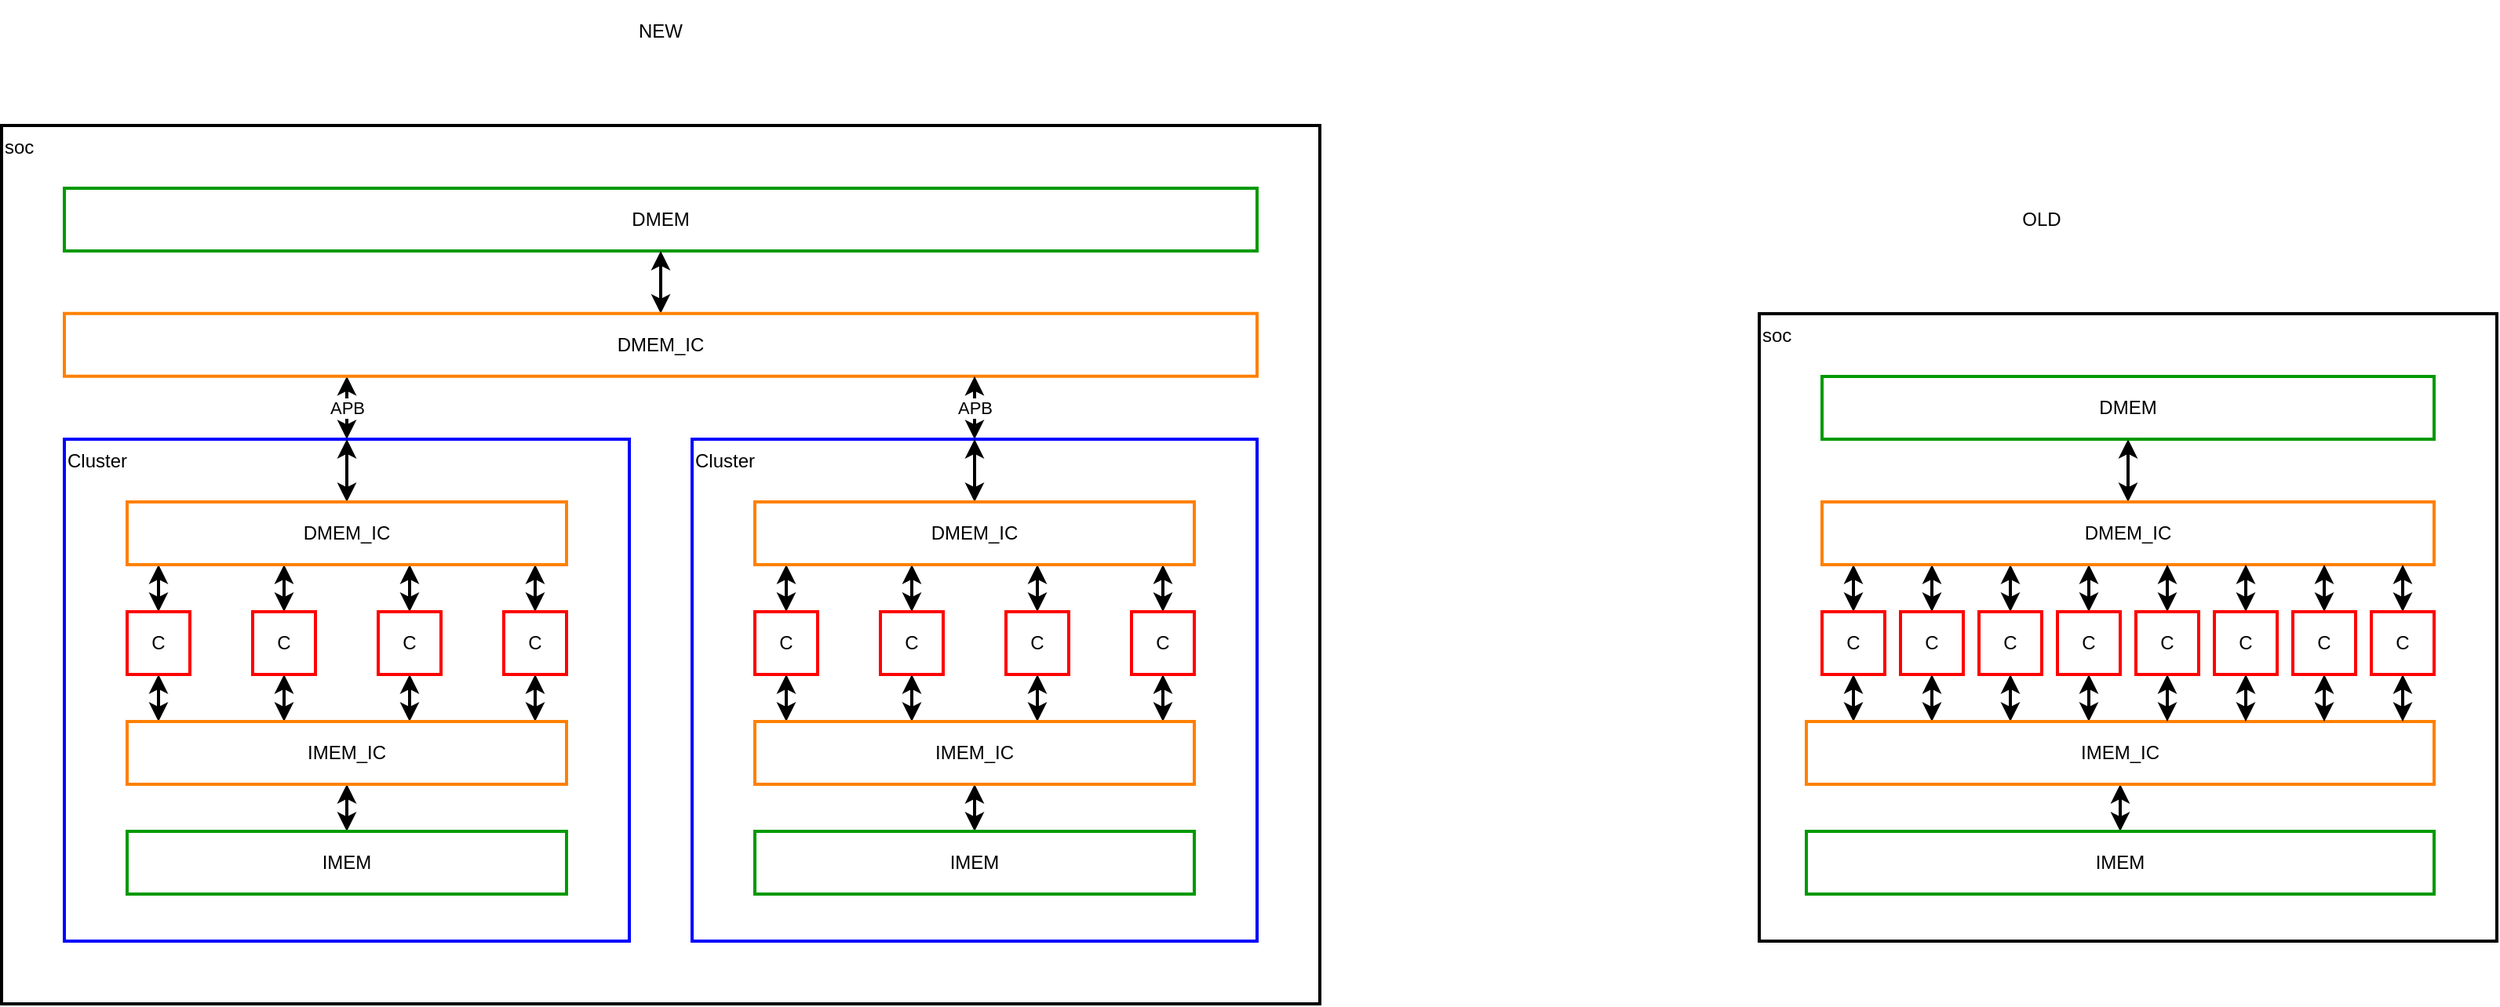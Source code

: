 <mxfile version="12.4.2" type="device" pages="1"><diagram id="3dUyKjiu-qdAWP9l-uB5" name="Page-1"><mxGraphModel dx="2486" dy="1993" grid="1" gridSize="10" guides="1" tooltips="1" connect="1" arrows="1" fold="1" page="1" pageScale="1" pageWidth="850" pageHeight="1100" math="0" shadow="0"><root><mxCell id="0"/><mxCell id="1" parent="0"/><mxCell id="2pkqW_WDpfg9lW7yTJGT-81" value="soc" style="rounded=0;whiteSpace=wrap;html=1;strokeColor=#000000;align=left;verticalAlign=top;strokeWidth=2;" vertex="1" parent="1"><mxGeometry x="-40" y="-80" width="840" height="560" as="geometry"/></mxCell><mxCell id="2pkqW_WDpfg9lW7yTJGT-27" value="APB" style="edgeStyle=elbowEdgeStyle;rounded=0;orthogonalLoop=1;jettySize=auto;html=1;exitX=0.5;exitY=0;exitDx=0;exitDy=0;startArrow=classic;startFill=1;strokeWidth=2;" edge="1" parent="1" source="2pkqW_WDpfg9lW7yTJGT-10" target="2pkqW_WDpfg9lW7yTJGT-26"><mxGeometry relative="1" as="geometry"/></mxCell><mxCell id="2pkqW_WDpfg9lW7yTJGT-10" value="Cluster" style="rounded=0;whiteSpace=wrap;html=1;strokeColor=#0000FF;align=left;verticalAlign=top;strokeWidth=2;" vertex="1" parent="1"><mxGeometry y="120" width="360" height="320" as="geometry"/></mxCell><mxCell id="2pkqW_WDpfg9lW7yTJGT-33" style="edgeStyle=elbowEdgeStyle;rounded=0;orthogonalLoop=1;jettySize=auto;html=1;exitX=0.5;exitY=0;exitDx=0;exitDy=0;startArrow=classic;startFill=1;strokeWidth=2;" edge="1" parent="1" source="2pkqW_WDpfg9lW7yTJGT-1" target="2pkqW_WDpfg9lW7yTJGT-31"><mxGeometry relative="1" as="geometry"/></mxCell><mxCell id="2pkqW_WDpfg9lW7yTJGT-37" style="edgeStyle=elbowEdgeStyle;rounded=0;orthogonalLoop=1;jettySize=auto;html=1;exitX=0.5;exitY=1;exitDx=0;exitDy=0;startArrow=classic;startFill=1;strokeWidth=2;" edge="1" parent="1" source="2pkqW_WDpfg9lW7yTJGT-1" target="2pkqW_WDpfg9lW7yTJGT-6"><mxGeometry relative="1" as="geometry"/></mxCell><mxCell id="2pkqW_WDpfg9lW7yTJGT-1" value="C" style="rounded=0;whiteSpace=wrap;html=1;strokeColor=#FF0000;strokeWidth=2;" vertex="1" parent="1"><mxGeometry x="120" y="230" width="40" height="40" as="geometry"/></mxCell><mxCell id="2pkqW_WDpfg9lW7yTJGT-34" style="edgeStyle=elbowEdgeStyle;rounded=0;orthogonalLoop=1;jettySize=auto;html=1;exitX=0.5;exitY=0;exitDx=0;exitDy=0;startArrow=classic;startFill=1;strokeWidth=2;" edge="1" parent="1" source="2pkqW_WDpfg9lW7yTJGT-2" target="2pkqW_WDpfg9lW7yTJGT-31"><mxGeometry relative="1" as="geometry"/></mxCell><mxCell id="2pkqW_WDpfg9lW7yTJGT-38" style="edgeStyle=elbowEdgeStyle;rounded=0;orthogonalLoop=1;jettySize=auto;html=1;exitX=0.5;exitY=1;exitDx=0;exitDy=0;startArrow=classic;startFill=1;strokeWidth=2;" edge="1" parent="1" source="2pkqW_WDpfg9lW7yTJGT-2" target="2pkqW_WDpfg9lW7yTJGT-6"><mxGeometry relative="1" as="geometry"/></mxCell><mxCell id="2pkqW_WDpfg9lW7yTJGT-2" value="C" style="rounded=0;whiteSpace=wrap;html=1;strokeColor=#FF0000;strokeWidth=2;" vertex="1" parent="1"><mxGeometry x="200" y="230" width="40" height="40" as="geometry"/></mxCell><mxCell id="2pkqW_WDpfg9lW7yTJGT-32" style="edgeStyle=elbowEdgeStyle;rounded=0;orthogonalLoop=1;jettySize=auto;html=1;exitX=0.5;exitY=0;exitDx=0;exitDy=0;startArrow=classic;startFill=1;strokeWidth=2;" edge="1" parent="1" source="2pkqW_WDpfg9lW7yTJGT-3" target="2pkqW_WDpfg9lW7yTJGT-31"><mxGeometry relative="1" as="geometry"/></mxCell><mxCell id="2pkqW_WDpfg9lW7yTJGT-36" style="edgeStyle=elbowEdgeStyle;rounded=0;orthogonalLoop=1;jettySize=auto;html=1;exitX=0.5;exitY=1;exitDx=0;exitDy=0;startArrow=classic;startFill=1;strokeWidth=2;" edge="1" parent="1" source="2pkqW_WDpfg9lW7yTJGT-3" target="2pkqW_WDpfg9lW7yTJGT-6"><mxGeometry relative="1" as="geometry"/></mxCell><mxCell id="2pkqW_WDpfg9lW7yTJGT-3" value="C" style="rounded=0;whiteSpace=wrap;html=1;strokeColor=#FF0000;strokeWidth=2;" vertex="1" parent="1"><mxGeometry x="40" y="230" width="40" height="40" as="geometry"/></mxCell><mxCell id="2pkqW_WDpfg9lW7yTJGT-35" style="edgeStyle=elbowEdgeStyle;rounded=0;orthogonalLoop=1;jettySize=auto;html=1;exitX=0.5;exitY=0;exitDx=0;exitDy=0;startArrow=classic;startFill=1;strokeWidth=2;" edge="1" parent="1" source="2pkqW_WDpfg9lW7yTJGT-5" target="2pkqW_WDpfg9lW7yTJGT-31"><mxGeometry relative="1" as="geometry"/></mxCell><mxCell id="2pkqW_WDpfg9lW7yTJGT-39" style="edgeStyle=elbowEdgeStyle;rounded=0;orthogonalLoop=1;jettySize=auto;html=1;exitX=0.5;exitY=1;exitDx=0;exitDy=0;startArrow=classic;startFill=1;strokeWidth=2;" edge="1" parent="1" source="2pkqW_WDpfg9lW7yTJGT-5" target="2pkqW_WDpfg9lW7yTJGT-6"><mxGeometry relative="1" as="geometry"/></mxCell><mxCell id="2pkqW_WDpfg9lW7yTJGT-5" value="C" style="rounded=0;whiteSpace=wrap;html=1;strokeColor=#FF0000;strokeWidth=2;" vertex="1" parent="1"><mxGeometry x="280" y="230" width="40" height="40" as="geometry"/></mxCell><mxCell id="2pkqW_WDpfg9lW7yTJGT-40" style="edgeStyle=elbowEdgeStyle;rounded=0;orthogonalLoop=1;jettySize=auto;html=1;exitX=0.5;exitY=1;exitDx=0;exitDy=0;startArrow=classic;startFill=1;strokeWidth=2;" edge="1" parent="1" source="2pkqW_WDpfg9lW7yTJGT-6" target="2pkqW_WDpfg9lW7yTJGT-8"><mxGeometry relative="1" as="geometry"/></mxCell><mxCell id="2pkqW_WDpfg9lW7yTJGT-6" value="IMEM_IC" style="rounded=0;whiteSpace=wrap;html=1;strokeColor=#FF8000;strokeWidth=2;" vertex="1" parent="1"><mxGeometry x="40" y="300" width="280" height="40" as="geometry"/></mxCell><mxCell id="2pkqW_WDpfg9lW7yTJGT-8" value="IMEM" style="rounded=0;whiteSpace=wrap;html=1;strokeColor=#009900;strokeWidth=2;" vertex="1" parent="1"><mxGeometry x="40" y="370" width="280" height="40" as="geometry"/></mxCell><mxCell id="2pkqW_WDpfg9lW7yTJGT-25" value="DMEM" style="rounded=0;whiteSpace=wrap;html=1;strokeColor=#009900;strokeWidth=2;" vertex="1" parent="1"><mxGeometry y="-40" width="760" height="40" as="geometry"/></mxCell><mxCell id="2pkqW_WDpfg9lW7yTJGT-29" style="edgeStyle=elbowEdgeStyle;rounded=0;orthogonalLoop=1;jettySize=auto;html=1;exitX=0.5;exitY=0;exitDx=0;exitDy=0;entryX=0.5;entryY=1;entryDx=0;entryDy=0;startArrow=classic;startFill=1;strokeWidth=2;" edge="1" parent="1" source="2pkqW_WDpfg9lW7yTJGT-26" target="2pkqW_WDpfg9lW7yTJGT-25"><mxGeometry relative="1" as="geometry"/></mxCell><mxCell id="2pkqW_WDpfg9lW7yTJGT-26" value="DMEM_IC" style="rounded=0;whiteSpace=wrap;html=1;strokeColor=#FF8000;strokeWidth=2;" vertex="1" parent="1"><mxGeometry y="39.86" width="760" height="40" as="geometry"/></mxCell><mxCell id="2pkqW_WDpfg9lW7yTJGT-41" style="edgeStyle=elbowEdgeStyle;rounded=0;orthogonalLoop=1;jettySize=auto;html=1;exitX=0.5;exitY=0;exitDx=0;exitDy=0;entryX=0.5;entryY=0;entryDx=0;entryDy=0;startArrow=classic;startFill=1;strokeWidth=2;" edge="1" parent="1" source="2pkqW_WDpfg9lW7yTJGT-31" target="2pkqW_WDpfg9lW7yTJGT-10"><mxGeometry relative="1" as="geometry"/></mxCell><mxCell id="2pkqW_WDpfg9lW7yTJGT-31" value="DMEM_IC" style="rounded=0;whiteSpace=wrap;html=1;strokeColor=#FF8000;strokeWidth=2;" vertex="1" parent="1"><mxGeometry x="40" y="160" width="280" height="40" as="geometry"/></mxCell><mxCell id="2pkqW_WDpfg9lW7yTJGT-42" value="APB" style="edgeStyle=elbowEdgeStyle;rounded=0;orthogonalLoop=1;jettySize=auto;html=1;exitX=0.5;exitY=0;exitDx=0;exitDy=0;startArrow=classic;startFill=1;strokeWidth=2;" edge="1" parent="1" source="2pkqW_WDpfg9lW7yTJGT-43"><mxGeometry relative="1" as="geometry"><mxPoint x="579.857" y="79.86" as="targetPoint"/></mxGeometry></mxCell><mxCell id="2pkqW_WDpfg9lW7yTJGT-43" value="Cluster" style="rounded=0;whiteSpace=wrap;html=1;strokeColor=#0000FF;align=left;verticalAlign=top;strokeWidth=2;" vertex="1" parent="1"><mxGeometry x="400" y="120.0" width="360" height="320" as="geometry"/></mxCell><mxCell id="2pkqW_WDpfg9lW7yTJGT-44" style="edgeStyle=elbowEdgeStyle;rounded=0;orthogonalLoop=1;jettySize=auto;html=1;exitX=0.5;exitY=0;exitDx=0;exitDy=0;startArrow=classic;startFill=1;strokeWidth=2;" edge="1" parent="1" source="2pkqW_WDpfg9lW7yTJGT-46" target="2pkqW_WDpfg9lW7yTJGT-60"><mxGeometry relative="1" as="geometry"/></mxCell><mxCell id="2pkqW_WDpfg9lW7yTJGT-45" style="edgeStyle=elbowEdgeStyle;rounded=0;orthogonalLoop=1;jettySize=auto;html=1;exitX=0.5;exitY=1;exitDx=0;exitDy=0;startArrow=classic;startFill=1;strokeWidth=2;" edge="1" parent="1" source="2pkqW_WDpfg9lW7yTJGT-46" target="2pkqW_WDpfg9lW7yTJGT-57"><mxGeometry relative="1" as="geometry"/></mxCell><mxCell id="2pkqW_WDpfg9lW7yTJGT-46" value="C" style="rounded=0;whiteSpace=wrap;html=1;strokeColor=#FF0000;strokeWidth=2;" vertex="1" parent="1"><mxGeometry x="520" y="230" width="40" height="40" as="geometry"/></mxCell><mxCell id="2pkqW_WDpfg9lW7yTJGT-47" style="edgeStyle=elbowEdgeStyle;rounded=0;orthogonalLoop=1;jettySize=auto;html=1;exitX=0.5;exitY=0;exitDx=0;exitDy=0;startArrow=classic;startFill=1;strokeWidth=2;" edge="1" parent="1" source="2pkqW_WDpfg9lW7yTJGT-49" target="2pkqW_WDpfg9lW7yTJGT-60"><mxGeometry relative="1" as="geometry"/></mxCell><mxCell id="2pkqW_WDpfg9lW7yTJGT-48" style="edgeStyle=elbowEdgeStyle;rounded=0;orthogonalLoop=1;jettySize=auto;html=1;exitX=0.5;exitY=1;exitDx=0;exitDy=0;startArrow=classic;startFill=1;strokeWidth=2;" edge="1" parent="1" source="2pkqW_WDpfg9lW7yTJGT-49" target="2pkqW_WDpfg9lW7yTJGT-57"><mxGeometry relative="1" as="geometry"/></mxCell><mxCell id="2pkqW_WDpfg9lW7yTJGT-49" value="C" style="rounded=0;whiteSpace=wrap;html=1;strokeColor=#FF0000;strokeWidth=2;" vertex="1" parent="1"><mxGeometry x="600" y="230" width="40" height="40" as="geometry"/></mxCell><mxCell id="2pkqW_WDpfg9lW7yTJGT-50" style="edgeStyle=elbowEdgeStyle;rounded=0;orthogonalLoop=1;jettySize=auto;html=1;exitX=0.5;exitY=0;exitDx=0;exitDy=0;startArrow=classic;startFill=1;strokeWidth=2;" edge="1" parent="1" source="2pkqW_WDpfg9lW7yTJGT-52" target="2pkqW_WDpfg9lW7yTJGT-60"><mxGeometry relative="1" as="geometry"/></mxCell><mxCell id="2pkqW_WDpfg9lW7yTJGT-51" style="edgeStyle=elbowEdgeStyle;rounded=0;orthogonalLoop=1;jettySize=auto;html=1;exitX=0.5;exitY=1;exitDx=0;exitDy=0;startArrow=classic;startFill=1;strokeWidth=2;" edge="1" parent="1" source="2pkqW_WDpfg9lW7yTJGT-52" target="2pkqW_WDpfg9lW7yTJGT-57"><mxGeometry relative="1" as="geometry"/></mxCell><mxCell id="2pkqW_WDpfg9lW7yTJGT-52" value="C" style="rounded=0;whiteSpace=wrap;html=1;strokeColor=#FF0000;strokeWidth=2;" vertex="1" parent="1"><mxGeometry x="440" y="230" width="40" height="40" as="geometry"/></mxCell><mxCell id="2pkqW_WDpfg9lW7yTJGT-53" style="edgeStyle=elbowEdgeStyle;rounded=0;orthogonalLoop=1;jettySize=auto;html=1;exitX=0.5;exitY=0;exitDx=0;exitDy=0;startArrow=classic;startFill=1;strokeWidth=2;" edge="1" parent="1" source="2pkqW_WDpfg9lW7yTJGT-55" target="2pkqW_WDpfg9lW7yTJGT-60"><mxGeometry relative="1" as="geometry"/></mxCell><mxCell id="2pkqW_WDpfg9lW7yTJGT-54" style="edgeStyle=elbowEdgeStyle;rounded=0;orthogonalLoop=1;jettySize=auto;html=1;exitX=0.5;exitY=1;exitDx=0;exitDy=0;startArrow=classic;startFill=1;strokeWidth=2;" edge="1" parent="1" source="2pkqW_WDpfg9lW7yTJGT-55" target="2pkqW_WDpfg9lW7yTJGT-57"><mxGeometry relative="1" as="geometry"/></mxCell><mxCell id="2pkqW_WDpfg9lW7yTJGT-55" value="C" style="rounded=0;whiteSpace=wrap;html=1;strokeColor=#FF0000;strokeWidth=2;" vertex="1" parent="1"><mxGeometry x="680" y="230" width="40" height="40" as="geometry"/></mxCell><mxCell id="2pkqW_WDpfg9lW7yTJGT-56" style="edgeStyle=elbowEdgeStyle;rounded=0;orthogonalLoop=1;jettySize=auto;html=1;exitX=0.5;exitY=1;exitDx=0;exitDy=0;startArrow=classic;startFill=1;strokeWidth=2;" edge="1" parent="1" source="2pkqW_WDpfg9lW7yTJGT-57" target="2pkqW_WDpfg9lW7yTJGT-58"><mxGeometry relative="1" as="geometry"/></mxCell><mxCell id="2pkqW_WDpfg9lW7yTJGT-57" value="IMEM_IC" style="rounded=0;whiteSpace=wrap;html=1;strokeColor=#FF8000;strokeWidth=2;" vertex="1" parent="1"><mxGeometry x="440" y="300" width="280" height="40" as="geometry"/></mxCell><mxCell id="2pkqW_WDpfg9lW7yTJGT-58" value="IMEM" style="rounded=0;whiteSpace=wrap;html=1;strokeColor=#009900;strokeWidth=2;" vertex="1" parent="1"><mxGeometry x="440" y="370" width="280" height="40" as="geometry"/></mxCell><mxCell id="2pkqW_WDpfg9lW7yTJGT-59" style="edgeStyle=elbowEdgeStyle;rounded=0;orthogonalLoop=1;jettySize=auto;html=1;exitX=0.5;exitY=0;exitDx=0;exitDy=0;entryX=0.5;entryY=0;entryDx=0;entryDy=0;startArrow=classic;startFill=1;strokeWidth=2;" edge="1" parent="1" source="2pkqW_WDpfg9lW7yTJGT-60" target="2pkqW_WDpfg9lW7yTJGT-43"><mxGeometry relative="1" as="geometry"/></mxCell><mxCell id="2pkqW_WDpfg9lW7yTJGT-60" value="DMEM_IC" style="rounded=0;whiteSpace=wrap;html=1;strokeColor=#FF8000;strokeWidth=2;" vertex="1" parent="1"><mxGeometry x="440" y="160" width="280" height="40" as="geometry"/></mxCell><mxCell id="2pkqW_WDpfg9lW7yTJGT-61" value="soc" style="rounded=0;whiteSpace=wrap;html=1;strokeColor=#000000;align=left;verticalAlign=top;strokeWidth=2;" vertex="1" parent="1"><mxGeometry x="1080" y="40" width="470" height="400" as="geometry"/></mxCell><mxCell id="2pkqW_WDpfg9lW7yTJGT-62" style="edgeStyle=elbowEdgeStyle;rounded=0;orthogonalLoop=1;jettySize=auto;html=1;exitX=0.5;exitY=0;exitDx=0;exitDy=0;startArrow=classic;startFill=1;strokeWidth=2;" edge="1" parent="1" source="2pkqW_WDpfg9lW7yTJGT-64" target="2pkqW_WDpfg9lW7yTJGT-78"><mxGeometry relative="1" as="geometry"/></mxCell><mxCell id="2pkqW_WDpfg9lW7yTJGT-63" style="edgeStyle=elbowEdgeStyle;rounded=0;orthogonalLoop=1;jettySize=auto;html=1;exitX=0.5;exitY=1;exitDx=0;exitDy=0;startArrow=classic;startFill=1;strokeWidth=2;" edge="1" parent="1" source="2pkqW_WDpfg9lW7yTJGT-64" target="2pkqW_WDpfg9lW7yTJGT-75"><mxGeometry relative="1" as="geometry"/></mxCell><mxCell id="2pkqW_WDpfg9lW7yTJGT-64" value="C" style="rounded=0;whiteSpace=wrap;html=1;strokeColor=#FF0000;strokeWidth=2;" vertex="1" parent="1"><mxGeometry x="1170" y="230" width="40" height="40" as="geometry"/></mxCell><mxCell id="2pkqW_WDpfg9lW7yTJGT-65" style="edgeStyle=elbowEdgeStyle;rounded=0;orthogonalLoop=1;jettySize=auto;html=1;exitX=0.5;exitY=0;exitDx=0;exitDy=0;startArrow=classic;startFill=1;strokeWidth=2;" edge="1" parent="1" source="2pkqW_WDpfg9lW7yTJGT-67" target="2pkqW_WDpfg9lW7yTJGT-78"><mxGeometry relative="1" as="geometry"/></mxCell><mxCell id="2pkqW_WDpfg9lW7yTJGT-66" style="edgeStyle=elbowEdgeStyle;rounded=0;orthogonalLoop=1;jettySize=auto;html=1;exitX=0.5;exitY=1;exitDx=0;exitDy=0;startArrow=classic;startFill=1;strokeWidth=2;" edge="1" parent="1" source="2pkqW_WDpfg9lW7yTJGT-67" target="2pkqW_WDpfg9lW7yTJGT-75"><mxGeometry relative="1" as="geometry"/></mxCell><mxCell id="2pkqW_WDpfg9lW7yTJGT-67" value="C" style="rounded=0;whiteSpace=wrap;html=1;strokeColor=#FF0000;strokeWidth=2;" vertex="1" parent="1"><mxGeometry x="1220" y="230" width="40" height="40" as="geometry"/></mxCell><mxCell id="2pkqW_WDpfg9lW7yTJGT-68" style="edgeStyle=elbowEdgeStyle;rounded=0;orthogonalLoop=1;jettySize=auto;html=1;exitX=0.5;exitY=0;exitDx=0;exitDy=0;startArrow=classic;startFill=1;strokeWidth=2;" edge="1" parent="1" source="2pkqW_WDpfg9lW7yTJGT-70" target="2pkqW_WDpfg9lW7yTJGT-78"><mxGeometry relative="1" as="geometry"/></mxCell><mxCell id="2pkqW_WDpfg9lW7yTJGT-69" style="edgeStyle=elbowEdgeStyle;rounded=0;orthogonalLoop=1;jettySize=auto;html=1;exitX=0.5;exitY=1;exitDx=0;exitDy=0;startArrow=classic;startFill=1;strokeWidth=2;" edge="1" parent="1" source="2pkqW_WDpfg9lW7yTJGT-70" target="2pkqW_WDpfg9lW7yTJGT-75"><mxGeometry relative="1" as="geometry"/></mxCell><mxCell id="2pkqW_WDpfg9lW7yTJGT-70" value="C" style="rounded=0;whiteSpace=wrap;html=1;strokeColor=#FF0000;strokeWidth=2;" vertex="1" parent="1"><mxGeometry x="1120" y="230" width="40" height="40" as="geometry"/></mxCell><mxCell id="2pkqW_WDpfg9lW7yTJGT-71" style="edgeStyle=elbowEdgeStyle;rounded=0;orthogonalLoop=1;jettySize=auto;html=1;exitX=0.5;exitY=0;exitDx=0;exitDy=0;startArrow=classic;startFill=1;strokeWidth=2;" edge="1" parent="1" source="2pkqW_WDpfg9lW7yTJGT-73" target="2pkqW_WDpfg9lW7yTJGT-78"><mxGeometry relative="1" as="geometry"/></mxCell><mxCell id="2pkqW_WDpfg9lW7yTJGT-72" style="edgeStyle=elbowEdgeStyle;rounded=0;orthogonalLoop=1;jettySize=auto;html=1;exitX=0.5;exitY=1;exitDx=0;exitDy=0;startArrow=classic;startFill=1;strokeWidth=2;" edge="1" parent="1" source="2pkqW_WDpfg9lW7yTJGT-73" target="2pkqW_WDpfg9lW7yTJGT-75"><mxGeometry relative="1" as="geometry"/></mxCell><mxCell id="2pkqW_WDpfg9lW7yTJGT-73" value="C" style="rounded=0;whiteSpace=wrap;html=1;strokeColor=#FF0000;strokeWidth=2;" vertex="1" parent="1"><mxGeometry x="1270" y="230" width="40" height="40" as="geometry"/></mxCell><mxCell id="2pkqW_WDpfg9lW7yTJGT-74" style="edgeStyle=elbowEdgeStyle;rounded=0;orthogonalLoop=1;jettySize=auto;html=1;exitX=0.5;exitY=1;exitDx=0;exitDy=0;startArrow=classic;startFill=1;strokeWidth=2;" edge="1" parent="1" source="2pkqW_WDpfg9lW7yTJGT-75" target="2pkqW_WDpfg9lW7yTJGT-76"><mxGeometry relative="1" as="geometry"/></mxCell><mxCell id="2pkqW_WDpfg9lW7yTJGT-75" value="IMEM_IC" style="rounded=0;whiteSpace=wrap;html=1;strokeColor=#FF8000;strokeWidth=2;" vertex="1" parent="1"><mxGeometry x="1110" y="300" width="400" height="40" as="geometry"/></mxCell><mxCell id="2pkqW_WDpfg9lW7yTJGT-76" value="IMEM" style="rounded=0;whiteSpace=wrap;html=1;strokeColor=#009900;strokeWidth=2;" vertex="1" parent="1"><mxGeometry x="1110" y="370" width="400" height="40" as="geometry"/></mxCell><mxCell id="2pkqW_WDpfg9lW7yTJGT-80" style="edgeStyle=elbowEdgeStyle;rounded=0;orthogonalLoop=1;jettySize=auto;html=1;exitX=0.5;exitY=0;exitDx=0;exitDy=0;entryX=0.5;entryY=1;entryDx=0;entryDy=0;startArrow=classic;startFill=1;strokeWidth=2;" edge="1" parent="1" source="2pkqW_WDpfg9lW7yTJGT-78" target="2pkqW_WDpfg9lW7yTJGT-79"><mxGeometry relative="1" as="geometry"/></mxCell><mxCell id="2pkqW_WDpfg9lW7yTJGT-78" value="DMEM_IC" style="rounded=0;whiteSpace=wrap;html=1;strokeColor=#FF8000;strokeWidth=2;" vertex="1" parent="1"><mxGeometry x="1120" y="160" width="390" height="40" as="geometry"/></mxCell><mxCell id="2pkqW_WDpfg9lW7yTJGT-79" value="DMEM" style="rounded=0;whiteSpace=wrap;html=1;strokeColor=#009900;strokeWidth=2;" vertex="1" parent="1"><mxGeometry x="1120" y="80" width="390" height="40" as="geometry"/></mxCell><mxCell id="2pkqW_WDpfg9lW7yTJGT-82" value="OLD" style="text;html=1;strokeColor=none;fillColor=none;align=center;verticalAlign=middle;whiteSpace=wrap;rounded=0;strokeWidth=2;" vertex="1" parent="1"><mxGeometry x="1080" y="-40" width="360" height="40" as="geometry"/></mxCell><mxCell id="2pkqW_WDpfg9lW7yTJGT-84" value="NEW" style="text;html=1;strokeColor=none;fillColor=none;align=center;verticalAlign=middle;whiteSpace=wrap;rounded=0;strokeWidth=2;" vertex="1" parent="1"><mxGeometry x="200" y="-160" width="360" height="40" as="geometry"/></mxCell><mxCell id="2pkqW_WDpfg9lW7yTJGT-91" style="edgeStyle=elbowEdgeStyle;rounded=0;orthogonalLoop=1;jettySize=auto;html=1;exitX=0.5;exitY=0;exitDx=0;exitDy=0;startArrow=classic;startFill=1;strokeWidth=2;" edge="1" parent="1" source="2pkqW_WDpfg9lW7yTJGT-93"><mxGeometry relative="1" as="geometry"><mxPoint x="1389.857" y="200" as="targetPoint"/></mxGeometry></mxCell><mxCell id="2pkqW_WDpfg9lW7yTJGT-92" style="edgeStyle=elbowEdgeStyle;rounded=0;orthogonalLoop=1;jettySize=auto;html=1;exitX=0.5;exitY=1;exitDx=0;exitDy=0;startArrow=classic;startFill=1;strokeWidth=2;" edge="1" parent="1" source="2pkqW_WDpfg9lW7yTJGT-93"><mxGeometry relative="1" as="geometry"><mxPoint x="1389.857" y="300" as="targetPoint"/></mxGeometry></mxCell><mxCell id="2pkqW_WDpfg9lW7yTJGT-93" value="C" style="rounded=0;whiteSpace=wrap;html=1;strokeColor=#FF0000;strokeWidth=2;" vertex="1" parent="1"><mxGeometry x="1370" y="230" width="40" height="40" as="geometry"/></mxCell><mxCell id="2pkqW_WDpfg9lW7yTJGT-94" style="edgeStyle=elbowEdgeStyle;rounded=0;orthogonalLoop=1;jettySize=auto;html=1;exitX=0.5;exitY=0;exitDx=0;exitDy=0;startArrow=classic;startFill=1;strokeWidth=2;" edge="1" parent="1" source="2pkqW_WDpfg9lW7yTJGT-96"><mxGeometry relative="1" as="geometry"><mxPoint x="1440.143" y="200" as="targetPoint"/></mxGeometry></mxCell><mxCell id="2pkqW_WDpfg9lW7yTJGT-95" style="edgeStyle=elbowEdgeStyle;rounded=0;orthogonalLoop=1;jettySize=auto;html=1;exitX=0.5;exitY=1;exitDx=0;exitDy=0;startArrow=classic;startFill=1;strokeWidth=2;" edge="1" parent="1" source="2pkqW_WDpfg9lW7yTJGT-96"><mxGeometry relative="1" as="geometry"><mxPoint x="1440.143" y="300" as="targetPoint"/></mxGeometry></mxCell><mxCell id="2pkqW_WDpfg9lW7yTJGT-96" value="C" style="rounded=0;whiteSpace=wrap;html=1;strokeColor=#FF0000;strokeWidth=2;" vertex="1" parent="1"><mxGeometry x="1420" y="230" width="40" height="40" as="geometry"/></mxCell><mxCell id="2pkqW_WDpfg9lW7yTJGT-97" style="edgeStyle=elbowEdgeStyle;rounded=0;orthogonalLoop=1;jettySize=auto;html=1;exitX=0.5;exitY=0;exitDx=0;exitDy=0;startArrow=classic;startFill=1;strokeWidth=2;" edge="1" parent="1" source="2pkqW_WDpfg9lW7yTJGT-99"><mxGeometry relative="1" as="geometry"><mxPoint x="1340.143" y="200" as="targetPoint"/></mxGeometry></mxCell><mxCell id="2pkqW_WDpfg9lW7yTJGT-98" style="edgeStyle=elbowEdgeStyle;rounded=0;orthogonalLoop=1;jettySize=auto;html=1;exitX=0.5;exitY=1;exitDx=0;exitDy=0;startArrow=classic;startFill=1;strokeWidth=2;" edge="1" parent="1" source="2pkqW_WDpfg9lW7yTJGT-99"><mxGeometry relative="1" as="geometry"><mxPoint x="1340.143" y="300" as="targetPoint"/></mxGeometry></mxCell><mxCell id="2pkqW_WDpfg9lW7yTJGT-99" value="C" style="rounded=0;whiteSpace=wrap;html=1;strokeColor=#FF0000;strokeWidth=2;" vertex="1" parent="1"><mxGeometry x="1320" y="230" width="40" height="40" as="geometry"/></mxCell><mxCell id="2pkqW_WDpfg9lW7yTJGT-100" style="edgeStyle=elbowEdgeStyle;rounded=0;orthogonalLoop=1;jettySize=auto;html=1;exitX=0.5;exitY=0;exitDx=0;exitDy=0;startArrow=classic;startFill=1;strokeWidth=2;" edge="1" parent="1" source="2pkqW_WDpfg9lW7yTJGT-102"><mxGeometry relative="1" as="geometry"><mxPoint x="1489.857" y="200" as="targetPoint"/></mxGeometry></mxCell><mxCell id="2pkqW_WDpfg9lW7yTJGT-101" style="edgeStyle=elbowEdgeStyle;rounded=0;orthogonalLoop=1;jettySize=auto;html=1;exitX=0.5;exitY=1;exitDx=0;exitDy=0;startArrow=classic;startFill=1;strokeWidth=2;" edge="1" parent="1" source="2pkqW_WDpfg9lW7yTJGT-102"><mxGeometry relative="1" as="geometry"><mxPoint x="1489.857" y="300" as="targetPoint"/></mxGeometry></mxCell><mxCell id="2pkqW_WDpfg9lW7yTJGT-102" value="C" style="rounded=0;whiteSpace=wrap;html=1;strokeColor=#FF0000;strokeWidth=2;" vertex="1" parent="1"><mxGeometry x="1470" y="230" width="40" height="40" as="geometry"/></mxCell></root></mxGraphModel></diagram></mxfile>